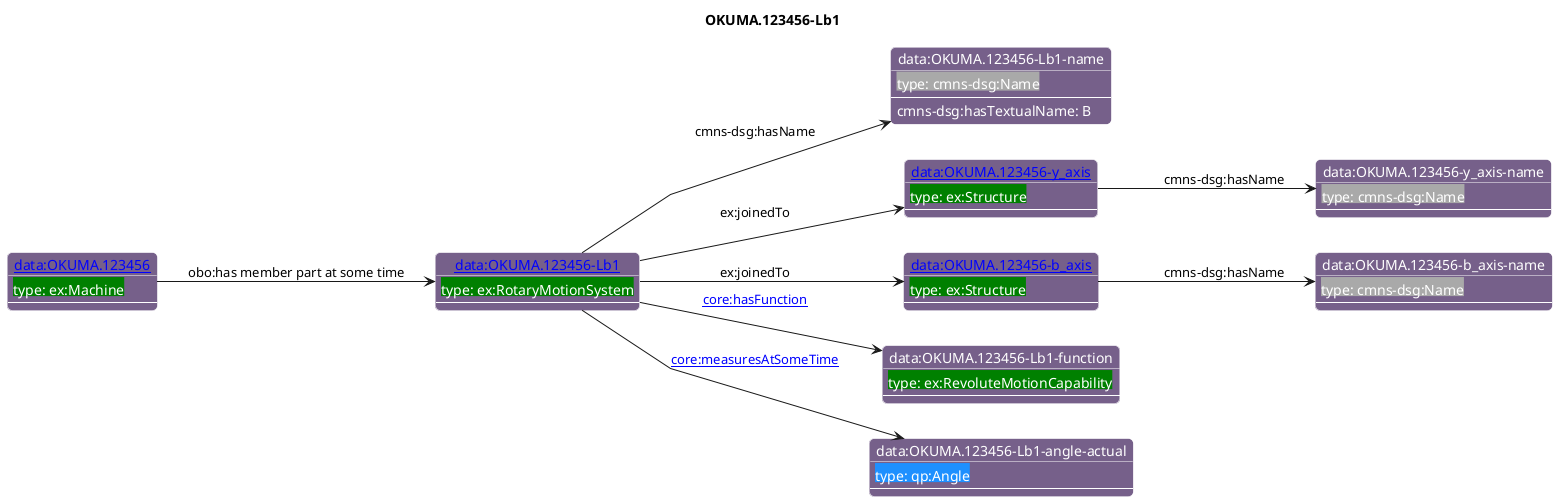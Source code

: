 @startuml
skinparam linetype polyline
left to right direction
title OKUMA.123456-Lb1

skinparam roundCorner 10

skinparam object {
  BackgroundColor 76608A
  fontColor White
  BorderColor White 
  FontName Helvetica   
}

skinparam class{
   BackgroundColor White
   fontColor black
   FontStyle bold
   FontName Helvetica
}

object "[[./OKUMA.123456-Lb1.html data:OKUMA.123456-Lb1]]" as o1 #76608A {
 <back:#Green>type: ex:RotaryMotionSystem</back> 
---
 }
object "data:OKUMA.123456-Lb1-name" as o2 #76608A {
 <back:#DarkGrey>type: cmns-dsg:Name</back> 
---
 }
object "[[./OKUMA.123456-y_axis.html data:OKUMA.123456-y_axis]]" as o3 #76608A {
 <back:#Green>type: ex:Structure</back> 
---
 }
object "data:OKUMA.123456-y_axis-name" as o4 #76608A {
 <back:#DarkGrey>type: cmns-dsg:Name</back> 
---
 }
object "[[./OKUMA.123456-b_axis.html data:OKUMA.123456-b_axis]]" as o5 #76608A {
 <back:#Green>type: ex:Structure</back> 
---
 }
object "data:OKUMA.123456-b_axis-name" as o6 #76608A {
 <back:#DarkGrey>type: cmns-dsg:Name</back> 
---
 }
object "data:OKUMA.123456-Lb1-function" as o7 #76608A {
 <back:#Green>type: ex:RevoluteMotionCapability</back> 
---
 }
object "data:OKUMA.123456-Lb1-angle-actual" as o8 #76608A {
 <back:#1E90FF>type: qp:Angle</back> 
---
 }
object "[[./OKUMA.123456.html data:OKUMA.123456]]" as o9 #76608A {
 <back:#Green>type: ex:Machine</back> 
---
 }
o1 --> o2 : cmns-dsg:hasName
o2 : cmns-dsg:hasTextualName: B
o1 --> o3 : ex:joinedTo
o3 --> o4 : cmns-dsg:hasName
o1 --> o5 : ex:joinedTo
o5 --> o6 : cmns-dsg:hasName
o1 --> o7 : [[https://spec.industrialontologies.org/ontology/core/Core/hasFunction core:hasFunction]]
o1 --> o8 : [[https://spec.industrialontologies.org/ontology/core/Core/measuresAtSomeTime core:measuresAtSomeTime]]
o9 --> o1 : obo:has member part at some time
@enduml
